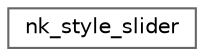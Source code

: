digraph "类继承关系图"
{
 // LATEX_PDF_SIZE
  bgcolor="transparent";
  edge [fontname=Helvetica,fontsize=10,labelfontname=Helvetica,labelfontsize=10];
  node [fontname=Helvetica,fontsize=10,shape=box,height=0.2,width=0.4];
  rankdir="LR";
  Node0 [id="Node000000",label="nk_style_slider",height=0.2,width=0.4,color="grey40", fillcolor="white", style="filled",URL="$structnk__style__slider.html",tooltip=" "];
}
